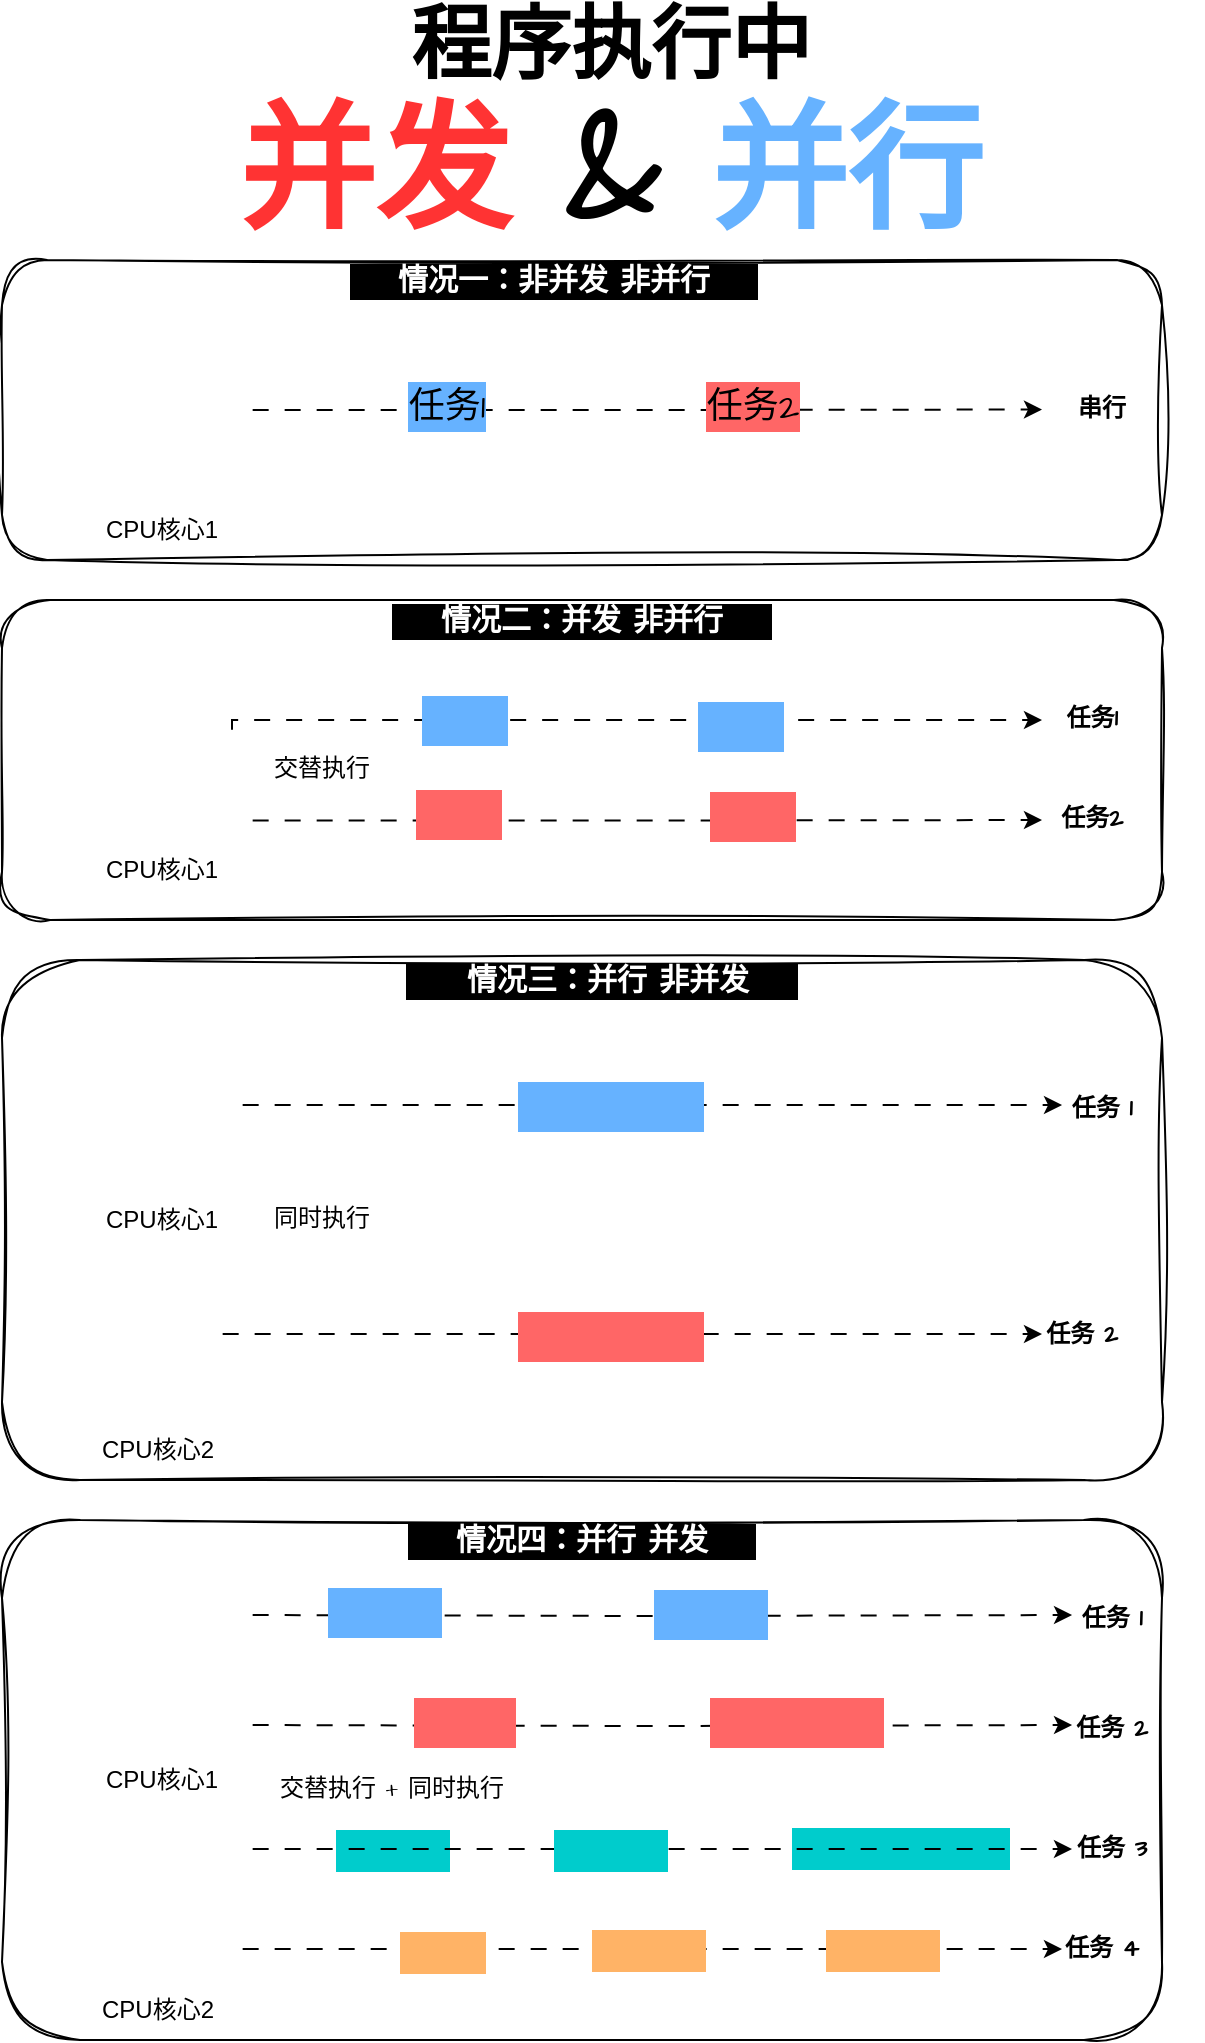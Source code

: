 <mxfile version="24.8.3">
  <diagram name="第 1 页" id="byNhjJoshehbKPNAF51z">
    <mxGraphModel dx="2074" dy="1121" grid="1" gridSize="10" guides="1" tooltips="1" connect="1" arrows="1" fold="1" page="1" pageScale="1" pageWidth="827" pageHeight="1169" math="0" shadow="0">
      <root>
        <mxCell id="0" />
        <mxCell id="1" parent="0" />
        <mxCell id="X3H9cemF7JHuzI0W92OL-17" value="&lt;font style=&quot;font-size: 40px;&quot;&gt;&lt;b&gt;程序执行中&lt;/b&gt;&lt;/font&gt;&lt;div style=&quot;font-size: 68px;&quot;&gt;&lt;font style=&quot;font-size: 68px;&quot;&gt;&lt;font style=&quot;font-size: 68px;&quot; color=&quot;#ff3333&quot;&gt;&lt;b&gt;并发&amp;nbsp;&lt;/b&gt;&lt;/font&gt;&lt;b&gt;&amp;amp;&amp;nbsp;&lt;/b&gt;&lt;font style=&quot;font-size: 68px;&quot; color=&quot;#66b2ff&quot;&gt;&lt;b&gt;并行&lt;/b&gt;&lt;/font&gt;&lt;/font&gt;&lt;/div&gt;" style="text;html=1;align=center;verticalAlign=middle;whiteSpace=wrap;rounded=0;fontFamily=Architects Daughter;fontSource=https%3A%2F%2Ffonts.googleapis.com%2Fcss%3Ffamily%3DArchitects%2BDaughter;" vertex="1" parent="1">
          <mxGeometry x="37.5" y="90" width="593" height="110" as="geometry" />
        </mxCell>
        <mxCell id="X3H9cemF7JHuzI0W92OL-18" value="" style="rounded=1;whiteSpace=wrap;html=1;sketch=1;hachureGap=4;jiggle=2;curveFitting=1;fontFamily=Architects Daughter;fontSource=https%3A%2F%2Ffonts.googleapis.com%2Fcss%3Ffamily%3DArchitects%2BDaughter;" vertex="1" parent="1">
          <mxGeometry x="30" y="210" width="580" height="150" as="geometry" />
        </mxCell>
        <mxCell id="X3H9cemF7JHuzI0W92OL-24" style="edgeStyle=orthogonalEdgeStyle;rounded=0;hachureGap=4;orthogonalLoop=1;jettySize=auto;html=1;exitX=1;exitY=0.5;exitDx=0;exitDy=0;fontFamily=Architects Daughter;fontSource=https%3A%2F%2Ffonts.googleapis.com%2Fcss%3Ffamily%3DArchitects%2BDaughter;flowAnimation=1;" edge="1" parent="1" source="X3H9cemF7JHuzI0W92OL-27">
          <mxGeometry relative="1" as="geometry">
            <mxPoint x="550" y="284.75" as="targetPoint" />
          </mxGeometry>
        </mxCell>
        <mxCell id="X3H9cemF7JHuzI0W92OL-25" value="&lt;font style=&quot;font-size: 18px; background-color: rgb(255, 102, 102);&quot;&gt;任务2&lt;/font&gt;" style="edgeLabel;html=1;align=center;verticalAlign=middle;resizable=0;points=[];sketch=1;hachureGap=4;jiggle=2;curveFitting=1;fontFamily=Architects Daughter;fontSource=https%3A%2F%2Ffonts.googleapis.com%2Fcss%3Ffamily%3DArchitects%2BDaughter;" vertex="1" connectable="0" parent="X3H9cemF7JHuzI0W92OL-24">
          <mxGeometry x="0.276" y="2" relative="1" as="geometry">
            <mxPoint as="offset" />
          </mxGeometry>
        </mxCell>
        <mxCell id="X3H9cemF7JHuzI0W92OL-26" value="&lt;font style=&quot;font-size: 18px; background-color: rgb(102, 178, 255);&quot;&gt;任务1&lt;/font&gt;" style="edgeLabel;html=1;align=center;verticalAlign=middle;resizable=0;points=[];sketch=1;hachureGap=4;jiggle=2;curveFitting=1;fontFamily=Architects Daughter;fontSource=https%3A%2F%2Ffonts.googleapis.com%2Fcss%3Ffamily%3DArchitects%2BDaughter;" vertex="1" connectable="0" parent="X3H9cemF7JHuzI0W92OL-24">
          <mxGeometry x="-0.493" y="2" relative="1" as="geometry">
            <mxPoint as="offset" />
          </mxGeometry>
        </mxCell>
        <mxCell id="X3H9cemF7JHuzI0W92OL-27" value="" style="shape=image;html=1;verticalAlign=top;verticalLabelPosition=bottom;labelBackgroundColor=#ffffff;imageAspect=0;aspect=fixed;image=https://cdn1.iconfinder.com/data/icons/bootstrap-vol-2/16/cpu-128.png;sketch=1;hachureGap=4;jiggle=2;curveFitting=1;fontFamily=Architects Daughter;fontSource=https%3A%2F%2Ffonts.googleapis.com%2Fcss%3Ffamily%3DArchitects%2BDaughter;" vertex="1" parent="1">
          <mxGeometry x="70" y="245" width="80" height="80" as="geometry" />
        </mxCell>
        <mxCell id="X3H9cemF7JHuzI0W92OL-41" value="&amp;nbsp; &amp;nbsp; 情况一：非并发 非并行&amp;nbsp; &amp;nbsp;&amp;nbsp;" style="text;html=1;align=center;verticalAlign=middle;whiteSpace=wrap;rounded=0;fontFamily=Architects Daughter;fontSource=https%3A%2F%2Ffonts.googleapis.com%2Fcss%3Ffamily%3DArchitects%2BDaughter;labelBackgroundColor=#000000;fontColor=#FFFFFF;fontStyle=1;fontSize=15;" vertex="1" parent="1">
          <mxGeometry x="198" y="200" width="216" height="40" as="geometry" />
        </mxCell>
        <mxCell id="X3H9cemF7JHuzI0W92OL-42" value="CPU核心1" style="text;html=1;align=center;verticalAlign=middle;whiteSpace=wrap;rounded=0;" vertex="1" parent="1">
          <mxGeometry x="80" y="330" width="60" height="30" as="geometry" />
        </mxCell>
        <mxCell id="X3H9cemF7JHuzI0W92OL-43" value="串行" style="text;html=1;align=center;verticalAlign=middle;whiteSpace=wrap;rounded=0;fontFamily=Architects Daughter;fontSource=https%3A%2F%2Ffonts.googleapis.com%2Fcss%3Ffamily%3DArchitects%2BDaughter;fontStyle=1" vertex="1" parent="1">
          <mxGeometry x="550" y="270" width="60" height="30" as="geometry" />
        </mxCell>
        <mxCell id="X3H9cemF7JHuzI0W92OL-44" value="" style="rounded=1;whiteSpace=wrap;html=1;sketch=1;hachureGap=4;jiggle=2;curveFitting=1;fontFamily=Architects Daughter;fontSource=https%3A%2F%2Ffonts.googleapis.com%2Fcss%3Ffamily%3DArchitects%2BDaughter;" vertex="1" parent="1">
          <mxGeometry x="30" y="560" width="580" height="260" as="geometry" />
        </mxCell>
        <mxCell id="X3H9cemF7JHuzI0W92OL-45" style="edgeStyle=orthogonalEdgeStyle;rounded=0;hachureGap=4;orthogonalLoop=1;jettySize=auto;html=1;exitX=1;exitY=0.5;exitDx=0;exitDy=0;fontFamily=Architects Daughter;fontSource=https%3A%2F%2Ffonts.googleapis.com%2Fcss%3Ffamily%3DArchitects%2BDaughter;flowAnimation=1;entryX=0.167;entryY=0.417;entryDx=0;entryDy=0;entryPerimeter=0;" edge="1" parent="1" source="X3H9cemF7JHuzI0W92OL-48" target="X3H9cemF7JHuzI0W92OL-51">
          <mxGeometry relative="1" as="geometry">
            <mxPoint x="550" y="634.75" as="targetPoint" />
          </mxGeometry>
        </mxCell>
        <mxCell id="X3H9cemF7JHuzI0W92OL-47" value="&lt;span style=&quot;font-size: 18px; background-color: rgb(102, 178, 255);&quot;&gt;&amp;nbsp; &amp;nbsp; &amp;nbsp; &amp;nbsp; &amp;nbsp; &amp;nbsp; &amp;nbsp;&lt;/span&gt;" style="edgeLabel;html=1;align=center;verticalAlign=middle;resizable=0;points=[];sketch=1;hachureGap=4;jiggle=2;curveFitting=1;fontFamily=Architects Daughter;fontSource=https%3A%2F%2Ffonts.googleapis.com%2Fcss%3Ffamily%3DArchitects%2BDaughter;" vertex="1" connectable="0" parent="X3H9cemF7JHuzI0W92OL-45">
          <mxGeometry x="-0.493" y="2" relative="1" as="geometry">
            <mxPoint x="84" y="2" as="offset" />
          </mxGeometry>
        </mxCell>
        <mxCell id="X3H9cemF7JHuzI0W92OL-48" value="" style="shape=image;html=1;verticalAlign=top;verticalLabelPosition=bottom;labelBackgroundColor=#ffffff;imageAspect=0;aspect=fixed;image=https://cdn1.iconfinder.com/data/icons/bootstrap-vol-2/16/cpu-128.png;sketch=1;hachureGap=4;jiggle=2;curveFitting=1;fontFamily=Architects Daughter;fontSource=https%3A%2F%2Ffonts.googleapis.com%2Fcss%3Ffamily%3DArchitects%2BDaughter;" vertex="1" parent="1">
          <mxGeometry x="70" y="595" width="75" height="75" as="geometry" />
        </mxCell>
        <mxCell id="X3H9cemF7JHuzI0W92OL-49" value="&amp;nbsp; &amp;nbsp; &amp;nbsp;情况三：并行 非并发&amp;nbsp; &amp;nbsp;&amp;nbsp;" style="text;html=1;align=center;verticalAlign=middle;whiteSpace=wrap;rounded=0;fontFamily=Architects Daughter;fontSource=https%3A%2F%2Ffonts.googleapis.com%2Fcss%3Ffamily%3DArchitects%2BDaughter;labelBackgroundColor=#000000;fontColor=#FFFFFF;fontStyle=1;fontSize=15;" vertex="1" parent="1">
          <mxGeometry x="217" y="550" width="226" height="40" as="geometry" />
        </mxCell>
        <mxCell id="X3H9cemF7JHuzI0W92OL-50" value="CPU核心1" style="text;html=1;align=center;verticalAlign=middle;whiteSpace=wrap;rounded=0;" vertex="1" parent="1">
          <mxGeometry x="80" y="675" width="60" height="30" as="geometry" />
        </mxCell>
        <mxCell id="X3H9cemF7JHuzI0W92OL-51" value="任务 1" style="text;html=1;align=center;verticalAlign=middle;whiteSpace=wrap;rounded=0;fontFamily=Architects Daughter;fontSource=https%3A%2F%2Ffonts.googleapis.com%2Fcss%3Ffamily%3DArchitects%2BDaughter;fontStyle=1" vertex="1" parent="1">
          <mxGeometry x="550" y="620" width="60" height="30" as="geometry" />
        </mxCell>
        <mxCell id="X3H9cemF7JHuzI0W92OL-65" value="" style="shape=image;html=1;verticalAlign=top;verticalLabelPosition=bottom;labelBackgroundColor=#ffffff;imageAspect=0;aspect=fixed;image=https://cdn1.iconfinder.com/data/icons/bootstrap-vol-2/16/cpu-128.png;sketch=1;hachureGap=4;jiggle=2;curveFitting=1;fontFamily=Architects Daughter;fontSource=https%3A%2F%2Ffonts.googleapis.com%2Fcss%3Ffamily%3DArchitects%2BDaughter;" vertex="1" parent="1">
          <mxGeometry x="70" y="710" width="75" height="75" as="geometry" />
        </mxCell>
        <mxCell id="X3H9cemF7JHuzI0W92OL-66" value="CPU核心2" style="text;html=1;align=center;verticalAlign=middle;whiteSpace=wrap;rounded=0;" vertex="1" parent="1">
          <mxGeometry x="77.5" y="790" width="60" height="30" as="geometry" />
        </mxCell>
        <mxCell id="X3H9cemF7JHuzI0W92OL-69" style="edgeStyle=orthogonalEdgeStyle;rounded=0;hachureGap=4;orthogonalLoop=1;jettySize=auto;html=1;exitX=1;exitY=0.5;exitDx=0;exitDy=0;fontFamily=Architects Daughter;fontSource=https%3A%2F%2Ffonts.googleapis.com%2Fcss%3Ffamily%3DArchitects%2BDaughter;flowAnimation=1;entryX=0.167;entryY=0.417;entryDx=0;entryDy=0;entryPerimeter=0;" edge="1" parent="1">
          <mxGeometry relative="1" as="geometry">
            <mxPoint x="550" y="747" as="targetPoint" />
            <mxPoint x="135" y="747" as="sourcePoint" />
          </mxGeometry>
        </mxCell>
        <mxCell id="X3H9cemF7JHuzI0W92OL-71" value="&lt;span style=&quot;font-size: 18px; background-color: rgb(255, 102, 102);&quot;&gt;&amp;nbsp; &amp;nbsp; &amp;nbsp; &amp;nbsp; &amp;nbsp; &amp;nbsp; &amp;nbsp;&lt;/span&gt;" style="edgeLabel;html=1;align=center;verticalAlign=middle;resizable=0;points=[];sketch=1;hachureGap=4;jiggle=2;curveFitting=1;fontFamily=Architects Daughter;fontSource=https%3A%2F%2Ffonts.googleapis.com%2Fcss%3Ffamily%3DArchitects%2BDaughter;" vertex="1" connectable="0" parent="1">
          <mxGeometry x="334.004" y="747.5" as="geometry" />
        </mxCell>
        <mxCell id="X3H9cemF7JHuzI0W92OL-74" value="任务 2" style="text;html=1;align=center;verticalAlign=middle;whiteSpace=wrap;rounded=0;fontFamily=Architects Daughter;fontSource=https%3A%2F%2Ffonts.googleapis.com%2Fcss%3Ffamily%3DArchitects%2BDaughter;fontStyle=1" vertex="1" parent="1">
          <mxGeometry x="540" y="732.5" width="60" height="30" as="geometry" />
        </mxCell>
        <mxCell id="X3H9cemF7JHuzI0W92OL-75" value="" style="rounded=1;whiteSpace=wrap;html=1;sketch=1;hachureGap=4;jiggle=2;curveFitting=1;fontFamily=Architects Daughter;fontSource=https%3A%2F%2Ffonts.googleapis.com%2Fcss%3Ffamily%3DArchitects%2BDaughter;" vertex="1" parent="1">
          <mxGeometry x="30" y="380" width="580" height="160" as="geometry" />
        </mxCell>
        <mxCell id="X3H9cemF7JHuzI0W92OL-76" style="edgeStyle=orthogonalEdgeStyle;rounded=0;hachureGap=4;orthogonalLoop=1;jettySize=auto;html=1;exitX=1;exitY=0.5;exitDx=0;exitDy=0;fontFamily=Architects Daughter;fontSource=https%3A%2F%2Ffonts.googleapis.com%2Fcss%3Ffamily%3DArchitects%2BDaughter;flowAnimation=1;entryX=0;entryY=0.5;entryDx=0;entryDy=0;" edge="1" parent="1" target="X3H9cemF7JHuzI0W92OL-82">
          <mxGeometry relative="1" as="geometry">
            <mxPoint x="545" y="450" as="targetPoint" />
            <mxPoint x="145" y="450.25" as="sourcePoint" />
            <Array as="points">
              <mxPoint x="145" y="440" />
            </Array>
          </mxGeometry>
        </mxCell>
        <mxCell id="X3H9cemF7JHuzI0W92OL-78" value="&lt;span style=&quot;font-size: 18px; background-color: rgb(102, 178, 255);&quot;&gt;&amp;nbsp; &amp;nbsp; &amp;nbsp;&amp;nbsp;&lt;/span&gt;" style="edgeLabel;html=1;align=center;verticalAlign=middle;resizable=0;points=[];sketch=1;hachureGap=4;jiggle=2;curveFitting=1;fontFamily=Architects Daughter;fontSource=https%3A%2F%2Ffonts.googleapis.com%2Fcss%3Ffamily%3DArchitects%2BDaughter;" vertex="1" connectable="0" parent="X3H9cemF7JHuzI0W92OL-76">
          <mxGeometry x="-0.493" y="2" relative="1" as="geometry">
            <mxPoint x="20" y="2" as="offset" />
          </mxGeometry>
        </mxCell>
        <mxCell id="X3H9cemF7JHuzI0W92OL-79" value="" style="shape=image;html=1;verticalAlign=top;verticalLabelPosition=bottom;labelBackgroundColor=#ffffff;imageAspect=0;aspect=fixed;image=https://cdn1.iconfinder.com/data/icons/bootstrap-vol-2/16/cpu-128.png;sketch=1;hachureGap=4;jiggle=2;curveFitting=1;fontFamily=Architects Daughter;fontSource=https%3A%2F%2Ffonts.googleapis.com%2Fcss%3Ffamily%3DArchitects%2BDaughter;" vertex="1" parent="1">
          <mxGeometry x="70" y="415" width="80" height="80" as="geometry" />
        </mxCell>
        <mxCell id="X3H9cemF7JHuzI0W92OL-80" value="&amp;nbsp; &amp;nbsp; 情况二：并发 非并行&amp;nbsp; &amp;nbsp;&amp;nbsp;" style="text;html=1;align=center;verticalAlign=middle;whiteSpace=wrap;rounded=0;fontFamily=Architects Daughter;fontSource=https%3A%2F%2Ffonts.googleapis.com%2Fcss%3Ffamily%3DArchitects%2BDaughter;labelBackgroundColor=#000000;fontColor=#FFFFFF;fontStyle=1;fontSize=15;" vertex="1" parent="1">
          <mxGeometry x="217" y="370" width="206" height="40" as="geometry" />
        </mxCell>
        <mxCell id="X3H9cemF7JHuzI0W92OL-81" value="CPU核心1" style="text;html=1;align=center;verticalAlign=middle;whiteSpace=wrap;rounded=0;" vertex="1" parent="1">
          <mxGeometry x="80" y="500" width="60" height="30" as="geometry" />
        </mxCell>
        <mxCell id="X3H9cemF7JHuzI0W92OL-82" value="任务1" style="text;html=1;align=center;verticalAlign=middle;whiteSpace=wrap;rounded=0;fontFamily=Architects Daughter;fontSource=https%3A%2F%2Ffonts.googleapis.com%2Fcss%3Ffamily%3DArchitects%2BDaughter;fontStyle=1" vertex="1" parent="1">
          <mxGeometry x="550" y="430" width="50" height="20" as="geometry" />
        </mxCell>
        <mxCell id="X3H9cemF7JHuzI0W92OL-86" style="edgeStyle=orthogonalEdgeStyle;rounded=0;hachureGap=4;orthogonalLoop=1;jettySize=auto;html=1;exitX=1;exitY=0.5;exitDx=0;exitDy=0;fontFamily=Architects Daughter;fontSource=https%3A%2F%2Ffonts.googleapis.com%2Fcss%3Ffamily%3DArchitects%2BDaughter;flowAnimation=1;" edge="1" parent="1">
          <mxGeometry relative="1" as="geometry">
            <mxPoint x="550" y="490" as="targetPoint" />
            <mxPoint x="150" y="490.25" as="sourcePoint" />
            <Array as="points">
              <mxPoint x="150" y="491.25" />
              <mxPoint x="350" y="491.25" />
              <mxPoint x="350" y="490.25" />
            </Array>
          </mxGeometry>
        </mxCell>
        <mxCell id="X3H9cemF7JHuzI0W92OL-87" value="&lt;span style=&quot;font-size: 18px; background-color: rgb(255, 102, 102);&quot;&gt;&amp;nbsp; &amp;nbsp; &amp;nbsp;&amp;nbsp;&lt;/span&gt;" style="edgeLabel;html=1;align=center;verticalAlign=middle;resizable=0;points=[];sketch=1;hachureGap=4;jiggle=2;curveFitting=1;fontFamily=Architects Daughter;fontSource=https%3A%2F%2Ffonts.googleapis.com%2Fcss%3Ffamily%3DArchitects%2BDaughter;" vertex="1" connectable="0" parent="X3H9cemF7JHuzI0W92OL-86">
          <mxGeometry x="0.276" y="2" relative="1" as="geometry">
            <mxPoint as="offset" />
          </mxGeometry>
        </mxCell>
        <mxCell id="X3H9cemF7JHuzI0W92OL-89" value="任务2" style="text;html=1;align=center;verticalAlign=middle;whiteSpace=wrap;rounded=0;fontFamily=Architects Daughter;fontSource=https%3A%2F%2Ffonts.googleapis.com%2Fcss%3Ffamily%3DArchitects%2BDaughter;fontStyle=1" vertex="1" parent="1">
          <mxGeometry x="550" y="480" width="50" height="20" as="geometry" />
        </mxCell>
        <mxCell id="X3H9cemF7JHuzI0W92OL-92" value="交替执行" style="text;html=1;align=center;verticalAlign=middle;whiteSpace=wrap;rounded=0;fontFamily=Architects Daughter;fontSource=https%3A%2F%2Ffonts.googleapis.com%2Fcss%3Ffamily%3DArchitects%2BDaughter;" vertex="1" parent="1">
          <mxGeometry x="160" y="450" width="60" height="30" as="geometry" />
        </mxCell>
        <mxCell id="X3H9cemF7JHuzI0W92OL-97" value="&lt;span style=&quot;font-size: 18px; background-color: rgb(102, 178, 255);&quot;&gt;&amp;nbsp; &amp;nbsp; &amp;nbsp;&amp;nbsp;&lt;/span&gt;" style="edgeLabel;html=1;align=center;verticalAlign=middle;resizable=0;points=[];sketch=1;hachureGap=4;jiggle=2;curveFitting=1;fontFamily=Architects Daughter;fontSource=https%3A%2F%2Ffonts.googleapis.com%2Fcss%3Ffamily%3DArchitects%2BDaughter;" vertex="1" connectable="0" parent="1">
          <mxGeometry x="280" y="440" as="geometry">
            <mxPoint x="119" y="3" as="offset" />
          </mxGeometry>
        </mxCell>
        <mxCell id="X3H9cemF7JHuzI0W92OL-98" value="&lt;span style=&quot;font-size: 18px; background-color: rgb(255, 102, 102);&quot;&gt;&amp;nbsp; &amp;nbsp; &amp;nbsp;&amp;nbsp;&lt;/span&gt;" style="edgeLabel;html=1;align=center;verticalAlign=middle;resizable=0;points=[];sketch=1;hachureGap=4;jiggle=2;curveFitting=1;fontFamily=Architects Daughter;fontSource=https%3A%2F%2Ffonts.googleapis.com%2Fcss%3Ffamily%3DArchitects%2BDaughter;" vertex="1" connectable="0" parent="1">
          <mxGeometry x="413.997" y="494.998" as="geometry">
            <mxPoint x="-156" y="-8" as="offset" />
          </mxGeometry>
        </mxCell>
        <mxCell id="X3H9cemF7JHuzI0W92OL-99" value="同时执行" style="text;html=1;align=center;verticalAlign=middle;whiteSpace=wrap;rounded=0;fontFamily=Architects Daughter;fontSource=https%3A%2F%2Ffonts.googleapis.com%2Fcss%3Ffamily%3DArchitects%2BDaughter;" vertex="1" parent="1">
          <mxGeometry x="160" y="675" width="60" height="30" as="geometry" />
        </mxCell>
        <mxCell id="X3H9cemF7JHuzI0W92OL-100" value="" style="rounded=1;whiteSpace=wrap;html=1;sketch=1;hachureGap=4;jiggle=2;curveFitting=1;fontFamily=Architects Daughter;fontSource=https%3A%2F%2Ffonts.googleapis.com%2Fcss%3Ffamily%3DArchitects%2BDaughter;" vertex="1" parent="1">
          <mxGeometry x="30" y="840" width="580" height="260" as="geometry" />
        </mxCell>
        <mxCell id="X3H9cemF7JHuzI0W92OL-101" style="edgeStyle=orthogonalEdgeStyle;rounded=0;hachureGap=4;orthogonalLoop=1;jettySize=auto;html=1;exitX=1;exitY=0.5;exitDx=0;exitDy=0;fontFamily=Architects Daughter;fontSource=https%3A%2F%2Ffonts.googleapis.com%2Fcss%3Ffamily%3DArchitects%2BDaughter;flowAnimation=1;entryX=0.167;entryY=0.417;entryDx=0;entryDy=0;entryPerimeter=0;" edge="1" parent="1" target="X3H9cemF7JHuzI0W92OL-106">
          <mxGeometry relative="1" as="geometry">
            <mxPoint x="555" y="889.75" as="targetPoint" />
            <mxPoint x="150" y="887.5" as="sourcePoint" />
          </mxGeometry>
        </mxCell>
        <mxCell id="X3H9cemF7JHuzI0W92OL-102" value="&lt;span style=&quot;font-size: 18px; background-color: rgb(102, 178, 255);&quot;&gt;&amp;nbsp; &amp;nbsp; &amp;nbsp; &amp;nbsp;&amp;nbsp;&lt;/span&gt;" style="edgeLabel;html=1;align=center;verticalAlign=middle;resizable=0;points=[];sketch=1;hachureGap=4;jiggle=2;curveFitting=1;fontFamily=Architects Daughter;fontSource=https%3A%2F%2Ffonts.googleapis.com%2Fcss%3Ffamily%3DArchitects%2BDaughter;" vertex="1" connectable="0" parent="X3H9cemF7JHuzI0W92OL-101">
          <mxGeometry x="-0.493" y="2" relative="1" as="geometry">
            <mxPoint x="-35" as="offset" />
          </mxGeometry>
        </mxCell>
        <mxCell id="X3H9cemF7JHuzI0W92OL-103" value="" style="shape=image;html=1;verticalAlign=top;verticalLabelPosition=bottom;labelBackgroundColor=#ffffff;imageAspect=0;aspect=fixed;image=https://cdn1.iconfinder.com/data/icons/bootstrap-vol-2/16/cpu-128.png;sketch=1;hachureGap=4;jiggle=2;curveFitting=1;fontFamily=Architects Daughter;fontSource=https%3A%2F%2Ffonts.googleapis.com%2Fcss%3Ffamily%3DArchitects%2BDaughter;" vertex="1" parent="1">
          <mxGeometry x="70" y="875" width="75" height="75" as="geometry" />
        </mxCell>
        <mxCell id="X3H9cemF7JHuzI0W92OL-104" value="&amp;nbsp; &amp;nbsp; 情况四：并行 并发&amp;nbsp; &amp;nbsp;&amp;nbsp;" style="text;html=1;align=center;verticalAlign=middle;whiteSpace=wrap;rounded=0;fontFamily=Architects Daughter;fontSource=https%3A%2F%2Ffonts.googleapis.com%2Fcss%3Ffamily%3DArchitects%2BDaughter;labelBackgroundColor=#000000;fontColor=#FFFFFF;fontStyle=1;fontSize=15;" vertex="1" parent="1">
          <mxGeometry x="222" y="830" width="196" height="40" as="geometry" />
        </mxCell>
        <mxCell id="X3H9cemF7JHuzI0W92OL-105" value="CPU核心1" style="text;html=1;align=center;verticalAlign=middle;whiteSpace=wrap;rounded=0;" vertex="1" parent="1">
          <mxGeometry x="80" y="955" width="60" height="30" as="geometry" />
        </mxCell>
        <mxCell id="X3H9cemF7JHuzI0W92OL-106" value="任务 1" style="text;html=1;align=center;verticalAlign=middle;whiteSpace=wrap;rounded=0;fontFamily=Architects Daughter;fontSource=https%3A%2F%2Ffonts.googleapis.com%2Fcss%3Ffamily%3DArchitects%2BDaughter;fontStyle=1" vertex="1" parent="1">
          <mxGeometry x="555" y="875" width="60" height="30" as="geometry" />
        </mxCell>
        <mxCell id="X3H9cemF7JHuzI0W92OL-107" value="" style="shape=image;html=1;verticalAlign=top;verticalLabelPosition=bottom;labelBackgroundColor=#ffffff;imageAspect=0;aspect=fixed;image=https://cdn1.iconfinder.com/data/icons/bootstrap-vol-2/16/cpu-128.png;sketch=1;hachureGap=4;jiggle=2;curveFitting=1;fontFamily=Architects Daughter;fontSource=https%3A%2F%2Ffonts.googleapis.com%2Fcss%3Ffamily%3DArchitects%2BDaughter;" vertex="1" parent="1">
          <mxGeometry x="70" y="990" width="75" height="75" as="geometry" />
        </mxCell>
        <mxCell id="X3H9cemF7JHuzI0W92OL-108" value="CPU核心2" style="text;html=1;align=center;verticalAlign=middle;whiteSpace=wrap;rounded=0;" vertex="1" parent="1">
          <mxGeometry x="77.5" y="1070" width="60" height="30" as="geometry" />
        </mxCell>
        <mxCell id="X3H9cemF7JHuzI0W92OL-109" value="&lt;span style=&quot;font-size: 18px; background-color: rgb(102, 178, 255);&quot;&gt;&amp;nbsp; &amp;nbsp; &amp;nbsp; &amp;nbsp;&amp;nbsp;&lt;/span&gt;" style="edgeLabel;html=1;align=center;verticalAlign=middle;resizable=0;points=[];sketch=1;hachureGap=4;jiggle=2;curveFitting=1;fontFamily=Architects Daughter;fontSource=https%3A%2F%2Ffonts.googleapis.com%2Fcss%3Ffamily%3DArchitects%2BDaughter;" vertex="1" connectable="0" parent="1">
          <mxGeometry x="380.0" y="887.503" as="geometry">
            <mxPoint x="4" y="-1" as="offset" />
          </mxGeometry>
        </mxCell>
        <mxCell id="X3H9cemF7JHuzI0W92OL-110" value="&lt;span style=&quot;color: rgb(0, 0, 0); font-family: &amp;quot;Architects Daughter&amp;quot;; font-size: 18px; font-style: normal; font-variant-ligatures: normal; font-variant-caps: normal; font-weight: 400; letter-spacing: normal; orphans: 2; text-align: center; text-indent: 0px; text-transform: none; widows: 2; word-spacing: 0px; -webkit-text-stroke-width: 0px; white-space: nowrap; text-decoration-thickness: initial; text-decoration-style: initial; text-decoration-color: initial; float: none; display: inline !important;&quot;&gt;&amp;nbsp; &amp;nbsp; &amp;nbsp; &amp;nbsp;&amp;nbsp;&lt;/span&gt;" style="edgeStyle=orthogonalEdgeStyle;rounded=0;hachureGap=4;orthogonalLoop=1;jettySize=auto;html=1;exitX=1;exitY=0.5;exitDx=0;exitDy=0;fontFamily=Architects Daughter;fontSource=https%3A%2F%2Ffonts.googleapis.com%2Fcss%3Ffamily%3DArchitects%2BDaughter;flowAnimation=1;entryX=0.167;entryY=0.417;entryDx=0;entryDy=0;entryPerimeter=0;labelBackgroundColor=#FFB366;" edge="1" parent="1">
          <mxGeometry relative="1" as="geometry">
            <mxPoint x="560" y="1054.5" as="targetPoint" />
            <mxPoint x="145" y="1054.5" as="sourcePoint" />
          </mxGeometry>
        </mxCell>
        <mxCell id="X3H9cemF7JHuzI0W92OL-111" value="&lt;span style=&quot;font-size: 18px;&quot;&gt;&amp;nbsp; &amp;nbsp; &amp;nbsp;&amp;nbsp;&lt;/span&gt;" style="edgeLabel;html=1;align=center;verticalAlign=middle;resizable=0;points=[];sketch=1;hachureGap=4;jiggle=2;curveFitting=1;fontFamily=Architects Daughter;fontSource=https%3A%2F%2Ffonts.googleapis.com%2Fcss%3Ffamily%3DArchitects%2BDaughter;labelBackgroundColor=#FFB366;" vertex="1" connectable="0" parent="1">
          <mxGeometry x="270.004" y="1055.0" as="geometry">
            <mxPoint x="-20" y="1" as="offset" />
          </mxGeometry>
        </mxCell>
        <mxCell id="X3H9cemF7JHuzI0W92OL-112" value="&lt;span style=&quot;font-size: 18px;&quot;&gt;&amp;nbsp; &amp;nbsp; &amp;nbsp; &amp;nbsp;&amp;nbsp;&lt;/span&gt;" style="edgeLabel;html=1;align=center;verticalAlign=middle;resizable=0;points=[];sketch=1;hachureGap=4;jiggle=2;curveFitting=1;fontFamily=Architects Daughter;fontSource=https%3A%2F%2Ffonts.googleapis.com%2Fcss%3Ffamily%3DArchitects%2BDaughter;labelBackgroundColor=#FFB366;" vertex="1" connectable="0" parent="1">
          <mxGeometry x="470.004" y="1055.0" as="geometry" />
        </mxCell>
        <mxCell id="X3H9cemF7JHuzI0W92OL-113" value="任务 4" style="text;html=1;align=center;verticalAlign=middle;whiteSpace=wrap;rounded=0;fontFamily=Architects Daughter;fontSource=https%3A%2F%2Ffonts.googleapis.com%2Fcss%3Ffamily%3DArchitects%2BDaughter;fontStyle=1" vertex="1" parent="1">
          <mxGeometry x="550" y="1040" width="60" height="30" as="geometry" />
        </mxCell>
        <mxCell id="X3H9cemF7JHuzI0W92OL-117" style="edgeStyle=orthogonalEdgeStyle;rounded=0;hachureGap=4;orthogonalLoop=1;jettySize=auto;html=1;exitX=1;exitY=0.5;exitDx=0;exitDy=0;fontFamily=Architects Daughter;fontSource=https%3A%2F%2Ffonts.googleapis.com%2Fcss%3Ffamily%3DArchitects%2BDaughter;flowAnimation=1;entryX=0.167;entryY=0.417;entryDx=0;entryDy=0;entryPerimeter=0;" edge="1" parent="1" target="X3H9cemF7JHuzI0W92OL-119">
          <mxGeometry relative="1" as="geometry">
            <mxPoint x="555" y="944.75" as="targetPoint" />
            <mxPoint x="150" y="942.5" as="sourcePoint" />
          </mxGeometry>
        </mxCell>
        <mxCell id="X3H9cemF7JHuzI0W92OL-119" value="任务 2" style="text;html=1;align=center;verticalAlign=middle;whiteSpace=wrap;rounded=0;fontFamily=Architects Daughter;fontSource=https%3A%2F%2Ffonts.googleapis.com%2Fcss%3Ffamily%3DArchitects%2BDaughter;fontStyle=1" vertex="1" parent="1">
          <mxGeometry x="555" y="930" width="60" height="30" as="geometry" />
        </mxCell>
        <mxCell id="X3H9cemF7JHuzI0W92OL-129" value="&lt;span style=&quot;font-size: 18px;&quot;&gt;&amp;nbsp; &amp;nbsp; &amp;nbsp; &amp;nbsp;&amp;nbsp;&lt;/span&gt;" style="edgeLabel;html=1;align=center;verticalAlign=middle;resizable=0;points=[];sketch=1;hachureGap=4;jiggle=2;curveFitting=1;fontFamily=Architects Daughter;fontSource=https%3A%2F%2Ffonts.googleapis.com%2Fcss%3Ffamily%3DArchitects%2BDaughter;labelBackgroundColor=#00CCCC;" vertex="1" connectable="0" parent="1">
          <mxGeometry x="225.004" y="1005.0" as="geometry" />
        </mxCell>
        <mxCell id="X3H9cemF7JHuzI0W92OL-130" value="&lt;span style=&quot;font-size: 18px;&quot;&gt;&amp;nbsp; &amp;nbsp; &amp;nbsp; &amp;nbsp; &amp;nbsp; &amp;nbsp; &amp;nbsp; &amp;nbsp;&lt;/span&gt;" style="edgeLabel;html=1;align=center;verticalAlign=middle;resizable=0;points=[];sketch=1;hachureGap=4;jiggle=2;curveFitting=1;fontFamily=Architects Daughter;fontSource=https%3A%2F%2Ffonts.googleapis.com%2Fcss%3Ffamily%3DArchitects%2BDaughter;labelBackgroundColor=#00CCCC;" vertex="1" connectable="0" parent="1">
          <mxGeometry x="430.004" y="1005.0" as="geometry">
            <mxPoint x="49" y="-1" as="offset" />
          </mxGeometry>
        </mxCell>
        <mxCell id="X3H9cemF7JHuzI0W92OL-131" value="任务 3" style="text;html=1;align=center;verticalAlign=middle;whiteSpace=wrap;rounded=0;fontFamily=Architects Daughter;fontSource=https%3A%2F%2Ffonts.googleapis.com%2Fcss%3Ffamily%3DArchitects%2BDaughter;fontStyle=1" vertex="1" parent="1">
          <mxGeometry x="555" y="990" width="60" height="30" as="geometry" />
        </mxCell>
        <mxCell id="X3H9cemF7JHuzI0W92OL-132" style="edgeStyle=orthogonalEdgeStyle;rounded=0;hachureGap=4;orthogonalLoop=1;jettySize=auto;html=1;exitX=1;exitY=0.5;exitDx=0;exitDy=0;fontFamily=Architects Daughter;fontSource=https%3A%2F%2Ffonts.googleapis.com%2Fcss%3Ffamily%3DArchitects%2BDaughter;flowAnimation=1;entryX=0.167;entryY=0.417;entryDx=0;entryDy=0;entryPerimeter=0;" edge="1" parent="1">
          <mxGeometry relative="1" as="geometry">
            <mxPoint x="565" y="1004.5" as="targetPoint" />
            <mxPoint x="150" y="1004.5" as="sourcePoint" />
          </mxGeometry>
        </mxCell>
        <mxCell id="X3H9cemF7JHuzI0W92OL-133" value="&lt;span style=&quot;font-size: 18px; background-color: rgb(255, 102, 102);&quot;&gt;&amp;nbsp; &amp;nbsp; &amp;nbsp; &amp;nbsp;&lt;/span&gt;" style="edgeLabel;html=1;align=center;verticalAlign=middle;resizable=0;points=[];sketch=1;hachureGap=4;jiggle=2;curveFitting=1;fontFamily=Architects Daughter;fontSource=https%3A%2F%2Ffonts.googleapis.com%2Fcss%3Ffamily%3DArchitects%2BDaughter;" vertex="1" connectable="0" parent="1">
          <mxGeometry x="254.004" y="942.5" as="geometry">
            <mxPoint x="7" y="-2" as="offset" />
          </mxGeometry>
        </mxCell>
        <mxCell id="X3H9cemF7JHuzI0W92OL-134" value="&lt;span style=&quot;font-size: 18px; background-color: rgb(255, 102, 102);&quot;&gt;&amp;nbsp; &amp;nbsp; &amp;nbsp; &amp;nbsp; &amp;nbsp; &amp;nbsp;&amp;nbsp;&lt;/span&gt;" style="edgeLabel;html=1;align=center;verticalAlign=middle;resizable=0;points=[];sketch=1;hachureGap=4;jiggle=2;curveFitting=1;fontFamily=Architects Daughter;fontSource=https%3A%2F%2Ffonts.googleapis.com%2Fcss%3Ffamily%3DArchitects%2BDaughter;" vertex="1" connectable="0" parent="1">
          <mxGeometry x="420.004" y="942.5" as="geometry">
            <mxPoint x="7" y="-2" as="offset" />
          </mxGeometry>
        </mxCell>
        <mxCell id="X3H9cemF7JHuzI0W92OL-136" value="交替执行 + 同时执行" style="text;html=1;align=center;verticalAlign=middle;whiteSpace=wrap;rounded=0;fontFamily=Architects Daughter;fontSource=https%3A%2F%2Ffonts.googleapis.com%2Fcss%3Ffamily%3DArchitects%2BDaughter;" vertex="1" parent="1">
          <mxGeometry x="160" y="960" width="130" height="30" as="geometry" />
        </mxCell>
        <mxCell id="X3H9cemF7JHuzI0W92OL-139" value="&lt;span style=&quot;font-size: 18px;&quot;&gt;&amp;nbsp; &amp;nbsp; &amp;nbsp; &amp;nbsp;&amp;nbsp;&lt;/span&gt;" style="edgeLabel;html=1;align=center;verticalAlign=middle;resizable=0;points=[];sketch=1;hachureGap=4;jiggle=2;curveFitting=1;fontFamily=Architects Daughter;fontSource=https%3A%2F%2Ffonts.googleapis.com%2Fcss%3Ffamily%3DArchitects%2BDaughter;labelBackgroundColor=#00CCCC;" vertex="1" connectable="0" parent="1">
          <mxGeometry x="334.004" y="1005.0" as="geometry" />
        </mxCell>
      </root>
    </mxGraphModel>
  </diagram>
</mxfile>
